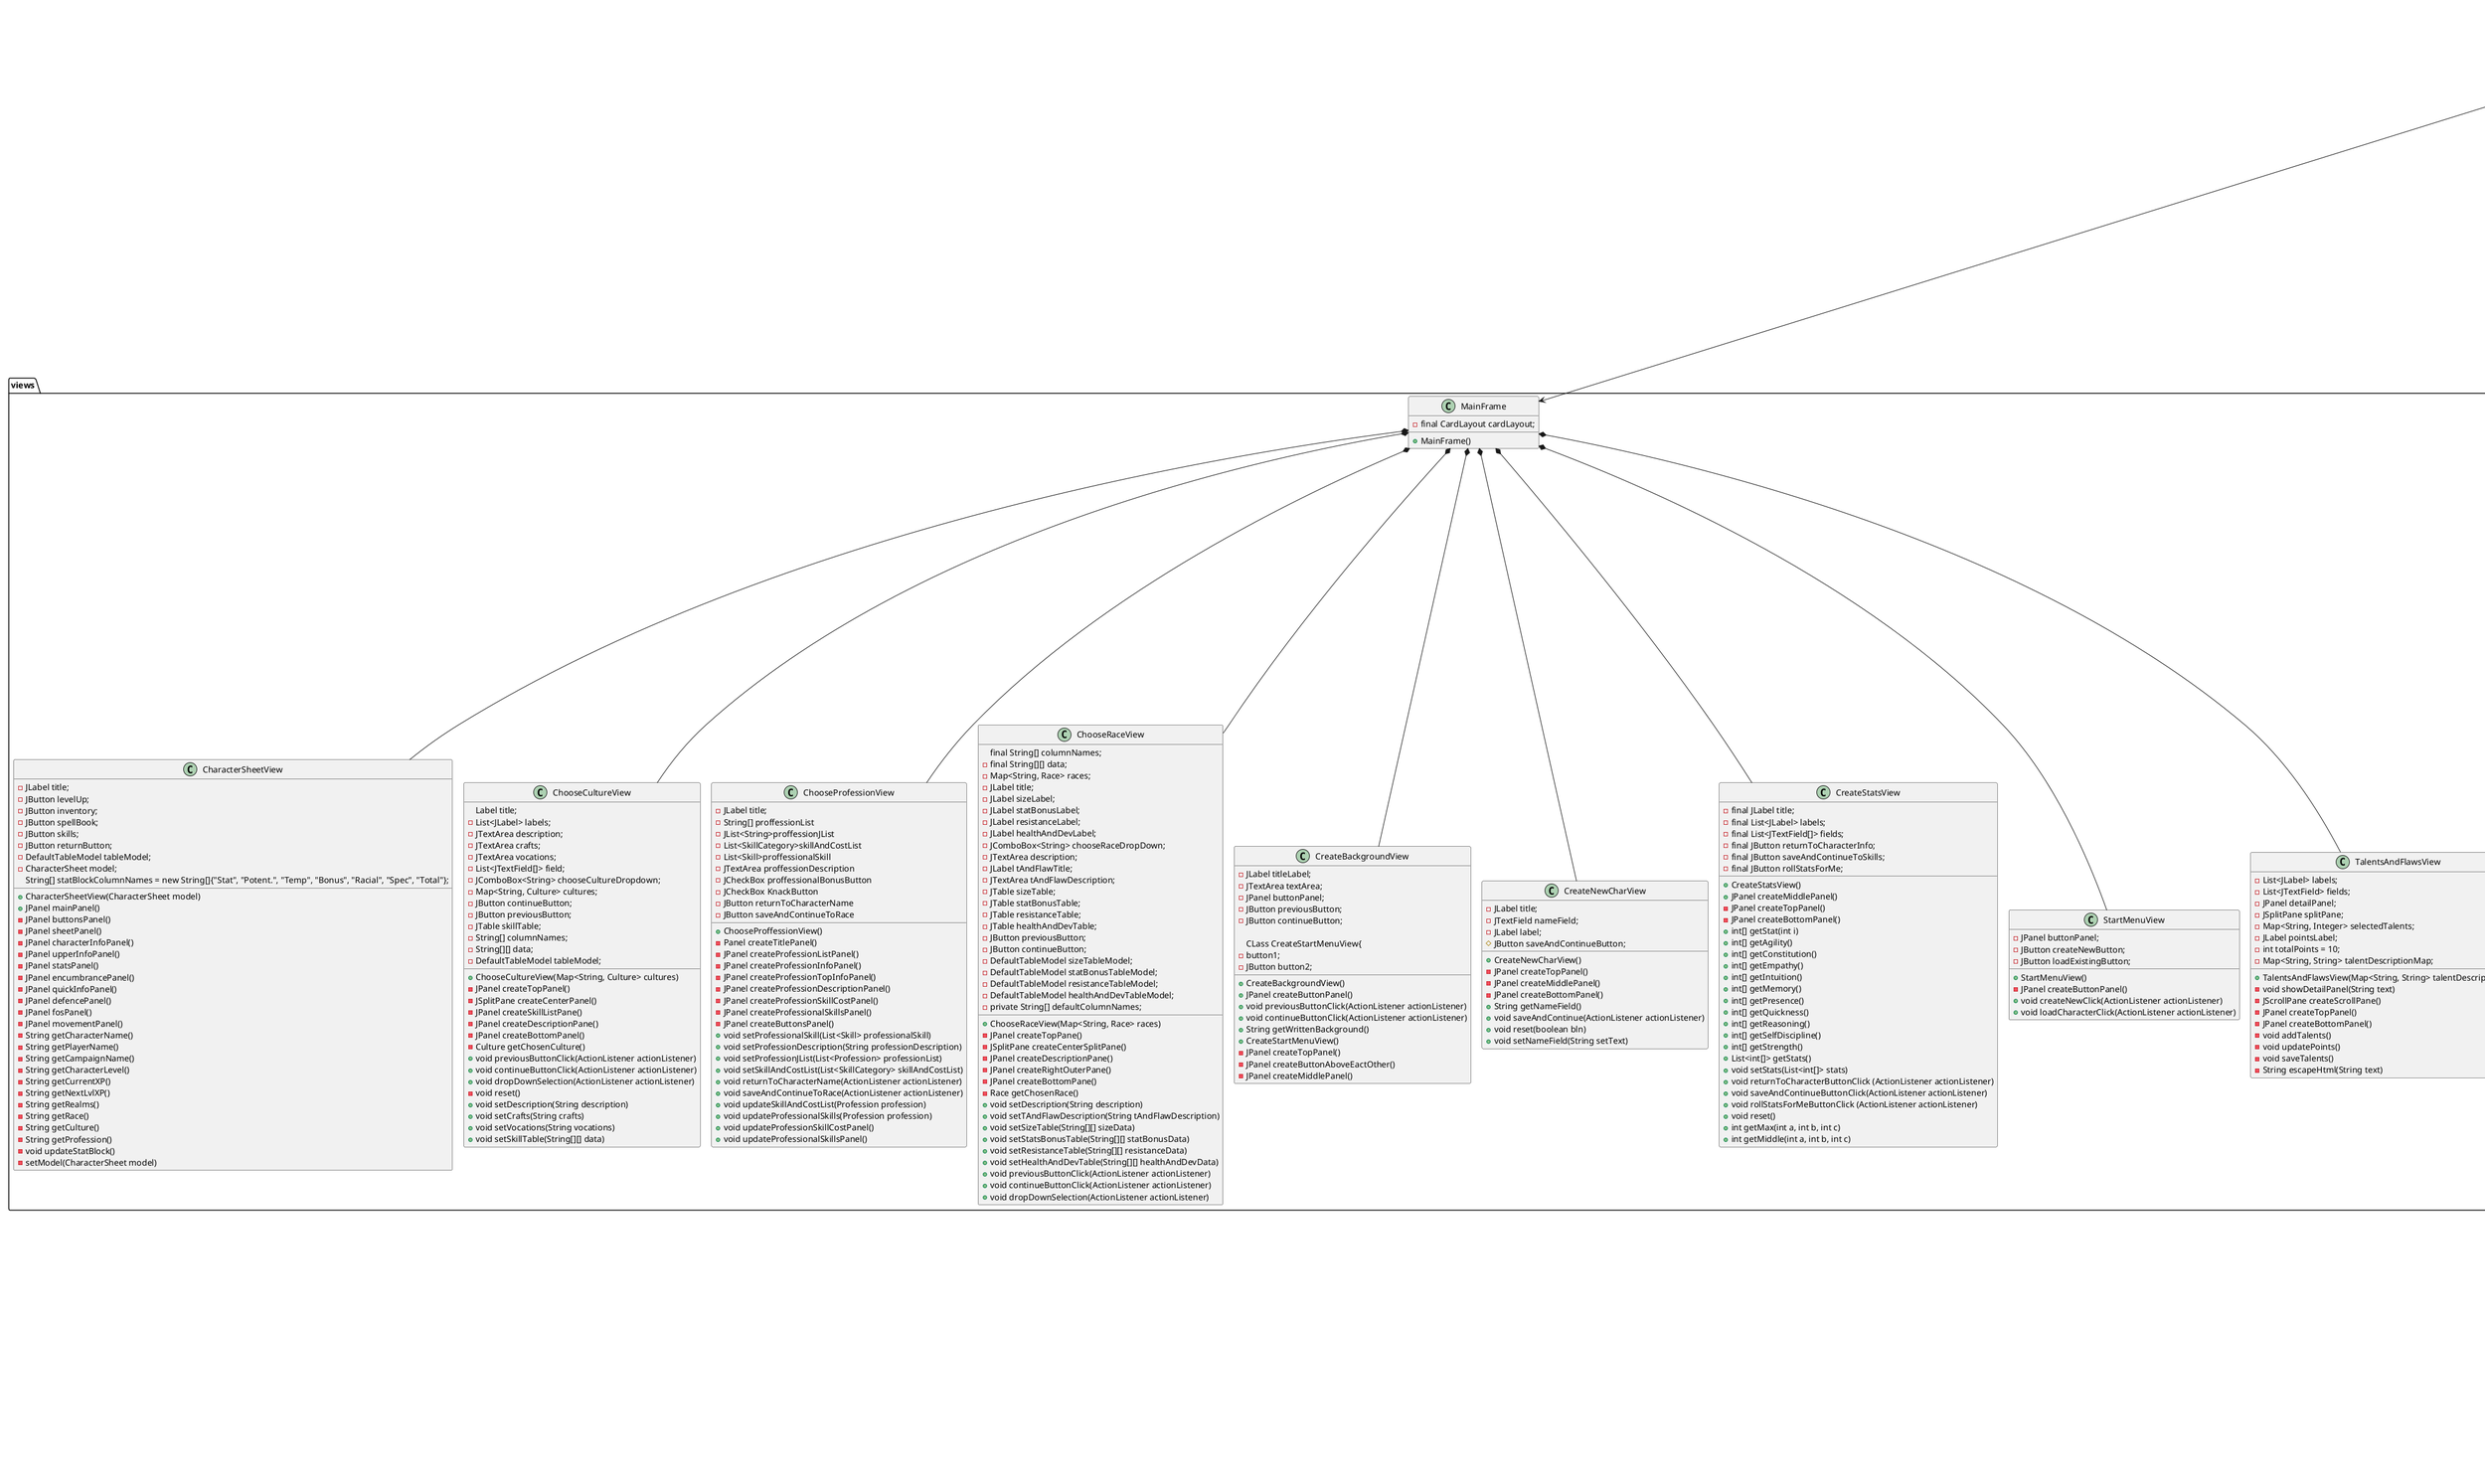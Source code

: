 @startuml
'https://plantuml.com/class-diagram
!pragma layout smetana


Class Main{
+static void main(String[] args)
}

package controllers{
    Class CharacterSheetController{
        -CreateStatsView view;
        +CharacterSheetController(CreateStatsView view)

    }

    Class ChooseCultureController{
       -final ChooseCultureView view;
        -final CharacterSheet model;
       + ChooseCultureController(ChooseCultureView view, CharacterSheet model)
       -boolean validate()
       -void saveDataToModel(Culture culture)
       -boolean validateAndSave()
    }

    Class ChooseRaceController{
   - final ChooseRaceView view;
    -final CharacterSheet model;
    +ChooseRaceController(ChooseRaceView view, CharacterSheet model)
    -boolean validate()
    - void saveDataToModel(Race race)
    +boolean validateAndSave()

    }

    Class CreateBackgroundController{
    - final CreateBackgroundView view;
    - final CharacterSheet model
    +CreateBackgroundController(CreateBackgroundView view,CharacterSheet model)
    -boolean validate()
    -void saveDataToModel
    -boolean validateAndSave()

    }

    Class ChooseProfessionController{
        -final CharacterSheet model;
        -ChooseProfessionView view;
        +ChooseProfessionController(CharacterSheet model, ChooseProfessionView view)
        -boolean validate(Profession profession)
        -void saveDataToModel(Profession profession)
    }
    Class CreateNewCharController{
        -CreateNewCharView view;
        -final CharacterSheet model;
        +CreateNewCharController(CreateNewCharView view, CharacterSheet model)
        +boolean validate(String name)
        +void saveDataToModel(String name)
        +boolean validateAndSave()
    }
    Class CreateStatsController{
         CharacterSheet model;
         CreateStatsView view;
         +CreateStatsController(CharacterSheet model, CreateStatsView view)
         -boolean validate(String input)
         -void saveDataToModel(String data)
         +boolean validateAndSave()
         -int[] generateStat()
         -List<int[]> generateStats()
    }
    Class TalentsAndFlawsController{
        -final CharacterSheet model;
        -final TalentsAndFlawsView view;
        -final Rules rules;
        +TalentsAndFlawsController(CharacterSheet model, TalentsAndFlawsView view)
    }

}


package views{
    Class MainFrame{
        -final CardLayout cardLayout;
        +MainFrame()
    }
    Class CharacterSheetView{
    -JLabel title;
    - JButton levelUp;
    -JButton inventory;
    -JButton spellBook;
    -JButton skills;
    -JButton returnButton;
    - DefaultTableModel tableModel;
    -CharacterSheet model;
    String[] statBlockColumnNames = new String[]{"Stat", "Potent.", "Temp", "Bonus", "Racial", "Spec", "Total"};
    +CharacterSheetView(CharacterSheet model)
    +JPanel mainPanel()
    -JPanel buttonsPanel()
    -JPanel sheetPanel()
    -JPanel characterInfoPanel()
    -JPanel upperInfoPanel()
    -JPanel statsPanel()
    -JPanel encumbrancePanel()
    -JPanel quickInfoPanel()
    -JPanel defencePanel()
    -JPanel fosPanel()
    -JPanel movementPanel()
    -String getCharacterName()
    -String getPlayerName()
    -String getCampaignName()
    -String getCharacterLevel()
    -String getCurrentXP()
    -String getNextLvlXP()
    -String getRealms()
    -String getRace()
    -String getCulture()
    -String getProfession()
    -void updateStatBlock()
    -setModel(CharacterSheet model)

    }
    Class ChooseCultureView{
    Label title;
          - List<JLabel> labels;
         -JTextArea description;
         -JTextArea crafts;
        -JTextArea vocations;
        -List<JTextField[]> field;
         -JComboBox<String> chooseCultureDropdown;
        -Map<String, Culture> cultures;
        -JButton continueButton;
        -JButton previousButton;
        -JTable skillTable;
        -String[] columnNames;
        -String[][] data;
       - DefaultTableModel tableModel;
       +ChooseCultureView(Map<String, Culture> cultures)
       -JPanel createTopPanel()
       -JSplitPane createCenterPanel()
       -JPanel createSkillListPane()
       -JPanel createDescriptionPane()
       -JPanel createBottomPanel()
       -Culture getChosenCulture()
       +void previousButtonClick(ActionListener actionListener)
       +void continueButtonClick(ActionListener actionListener)
       +void dropDownSelection(ActionListener actionListener)
       -void reset()
       +void setDescription(String description)
       +void setCrafts(String crafts)
       +void setVocations(String vocations)
       +void setSkillTable(String[][] data)


    }
    Class ChooseProfessionView{
        -JLabel title;
        -String[] proffessionList
        -JList<String>proffessionJList
        -List<SkillCategory>skillAndCostList
        -List<Skill>proffessionalSkill
        -JTextArea proffessionDescription
        -JCheckBox proffessionalBonusButton
        -JCheckBox KnackButton
        -JButton returnToCharacterName
        -JButton saveAndContinueToRace
        +ChooseProffessionView()
        -Panel createTitlePanel()
        -JPanel createProfessionListPanel()
        -JPanel createProfessionInfoPanel()
        -JPanel createProfessionTopInfoPanel()
        -JPanel createProfessionDescriptionPanel()
        -JPanel createProfessionSkillCostPanel()
        -JPanel createProfessionalSkillsPanel()
        -JPanel createButtonsPanel()
        +void setProfessionalSkill(List<Skill> professionalSkill)
        +void setProfessionDescription(String professionDescription)
        +void setProfessionJList(List<Profession> professionList)
        +void setSkillAndCostList(List<SkillCategory> skillAndCostList)
        +void returnToCharacterName(ActionListener actionListener)
        +void saveAndContinueToRace(ActionListener actionListener)
        +void updateSkillAndCostList(Profession profession)
        +void updateProfessionalSkills(Profession profession)
        +void updateProfessionSkillCostPanel()
        +void updateProfessionalSkillsPanel()
        }
    Class ChooseRaceView{
    final String[] columnNames;
        - final String[][] data;
        - Map<String, Race> races;
        - JLabel title;
        - JLabel sizeLabel;
        - JLabel statBonusLabel;
        - JLabel resistanceLabel;
        - JLabel healthAndDevLabel;
        - JComboBox<String> chooseRaceDropDown;
        - JTextArea description;
        - JLabel tAndFlawTitle;
        - JTextArea tAndFlawDescription;
        - JTable sizeTable;
        - JTable statBonusTable;
        - JTable resistanceTable;
        - JTable healthAndDevTable;
        - JButton previousButton;
        - JButton continueButton;
        -DefaultTableModel sizeTableModel;
        -DefaultTableModel statBonusTableModel;
        -DefaultTableModel resistanceTableModel;
        -DefaultTableModel healthAndDevTableModel;
        -private String[] defaultColumnNames;
        +ChooseRaceView(Map<String, Race> races)
        -JPanel createTopPane()
        -JSplitPane createCenterSplitPane()
        -JPanel createDescriptionPane()
        -JPanel createRightOuterPane()
        -JPanel createBottomPane()
        -Race getChosenRace()
        + void setDescription(String description)
        +void setTAndFlawDescription(String tAndFlawDescription)
        +void setSizeTable(String[][] sizeData)
        +void setStatsBonusTable(String[][] statBonusData)
        +void setResistanceTable(String[][] resistanceData)
        +void setHealthAndDevTable(String[][] healthAndDevData)
        + void previousButtonClick(ActionListener actionListener)
        +void continueButtonClick(ActionListener actionListener)
        +void dropDownSelection(ActionListener actionListener)
    }
    Class CreateBackgroundView{
        - JLabel titleLabel;
        -JTextArea textArea;
        - JPanel buttonPanel;
        - JButton previousButton;
        - JButton continueButton;
        +CreateBackgroundView()
        +JPanel createButtonPanel()
        +void previousButtonClick(ActionListener actionListener)
        +void continueButtonClick(ActionListener actionListener)
        +String getWrittenBackground()

     CLass CreateStartMenuView{
     -button1;
     -JButton button2;
     +CreateStartMenuView()
     -JPanel createTopPanel()
     -JPanel createButtonAboveEactOther()
     -JPanel createMiddlePanel()




    }
    Class CreateNewCharView{
        -JLabel title;
        -JTextField nameField;
        -JLabel label;
        #JButton saveAndContinueButton;
        +CreateNewCharView()
        -JPanel createTopPanel()
        -JPanel createMiddlePanel()
        -JPanel createBottomPanel()
        +String getNameField()
        +void saveAndContinue(ActionListener actionListener)
        +void reset(boolean bln)
        +void setNameField(String setText)
    }
    Class CreateStatsView{
        -final JLabel title;
        -final List<JLabel> labels;
        -final List<JTextField[]> fields;
        -final JButton returnToCharacterInfo;
        -final JButton saveAndContinueToSkills;
        -final JButton rollStatsForMe;
        +CreateStatsView()
        +JPanel createMiddlePanel()
        -JPanel createTopPanel()
        -JPanel createBottomPanel()
        +int[] getStat(int i)
        +int[] getAgility()
        +int[] getConstitution()
        +int[] getEmpathy()
        +int[] getIntuition()
        +int[] getMemory()
        +int[] getPresence()
        +int[] getQuickness()
        +int[] getReasoning()
        +int[] getSelfDiscipline()
        +int[] getStrength()
        +List<int[]> getStats()
        +void setStats(List<int[]> stats)
        +void returnToCharacterButtonClick (ActionListener actionListener)
        + void saveAndContinueButtonClick(ActionListener actionListener)
        +void rollStatsForMeButtonClick (ActionListener actionListener)
        + void reset()
        +int getMax(int a, int b, int c)
        + int getMiddle(int a, int b, int c)
    }
    Class StartMenuView{
   - JPanel buttonPanel;
   - JButton createNewButton;
   - JButton loadExistingButton;
   +StartMenuView()
   -JPanel createButtonPanel()
   +void createNewClick(ActionListener actionListener)
   +void loadCharacterClick(ActionListener actionListener)


    }
    Class TalentsAndFlawsView{
    -List<JLabel> labels;
    -List<JTextField> fields;
    -JPanel detailPanel;
    -JSplitPane splitPane;
    -Map<String, Integer> selectedTalents;
    -JLabel pointsLabel;
    -int totalPoints = 10;
    -Map<String, String> talentDescriptionMap;
    +TalentsAndFlawsView(Map<String, String> talentDescriptionMap)
    -void showDetailPanel(String text)
    -JScrollPane createScrollPane()
    -JPanel createTopPanel()
    -JPanel createBottomPanel()
    -void addTalents()
    -void updatePoints()
    -void saveTalents()
    -String escapeHtml(String text)
    }
}
MainFrame *-- StartMenuView
MainFrame *-- CreateNewCharView
MainFrame *-- ChooseProfessionView
MainFrame *-- ChooseRaceView
MainFrame *-- ChooseCultureView
MainFrame *-- TalentsAndFlawsView
MainFrame *-- CreateStatsView
MainFrame *-- CreateBackgroundView
MainFrame *-- CharacterSheetView

package models{
    Class Rules{
        +static Map<String, SkillCategory> getEmptySkillList()
        +static Map<String, String> getTalentsAndFlaws()
    }
    Class CharacterSheet{
        - int level;
        - int xp
        - String name
        - String background;
        # Culture culture;
        # Race race;
        # Profession profession;
        # PrimaryStats stats;
        # Defense defense;
        # ManeuversMovementAndEncumbrance MME;
        # Inventory inventory;
        # Map SkillList <String, Skill>;
        # Map SpellList <String, Spell>;
        # Set <TalentsAndFlaws> TalentsAndFlaws;
        +CharacterSheet()
        +String getName()
        +void setName()
        +void setStat(String statName,int[]values)
        +void setStats(List<int[]>liste)
        +String getBackground()
        +void setBackground(String background)
        +Culture getCulture()
        +void setCulture(Culture culture)
        +Defense getDefense()
        +void setDefense(Defense defense)
        +Inventory getInventory()
        +void setInventory(Inventory inventory)
        +int getLevel()
        +void setLevel(int level)
        +ManeuversMovementAndEncumbrance getMME()
        +void setMME(ManeuversMovementAndEncumbrance MME)
        +Profession getProfession()
        +void setProfession(Profession profession)
        +Race getRace()
        +void setRace(Race race)
        +Map<String, SkillCategory> getSkillList()
        +void setSkillList(Map<String, SkillCategory> skillList)
        +Map<String, Spell> getSpellList()
        +void setSpellList(Map<String, Spell> spellList)
        +PrimaryStats getStats()
        + void setStats(PrimaryStats stats)
        +Set<TalentsAndFlaws> getTalentsAndFLaws()
        +void setTalentsAndFLaws(Set<TalentsAndFlaws> talentsAndFLaws)
        +int getXp()
        +void setXp(int xp)
        +Stat getStat(String statName)
       }
    Class Skill{
        -String name;
        -int firstCost;
        -int secondCost;
        +Skill()
        +String getName()
        +void setName(String name)
        -boolean proffesionalSkill
        -String name
        -String specialization
        -int cultureRanks
        -String stats
        -int statBonus
        -int totalRanks
        -int rankBonus
        -int proffesionalBonus
        -int knack
        -int totalBonus
        -boolean firstRankBought
        -boolean secondRankBought
    }
    Class SkillCategory{
        #String name
        #String[] stats
        #int DPCostFirst
        #int DPCostSecond
        #Map<String,Skill> skillList
        +SkillCategory(String name)
        +SkillCategory(String name,String[] stats)
        +SkillCategory(String name,String[]stats,int DPCostFirst,int DPCostSecond, Map<String,Skill> skillList)
        +String getName()
        +String[] getStats()
        +int getDPcostFirst()
        +int getDPcostSedond()
        +Map<String, Skill> getSkills()
        +void addSkill()
    }
    Class Spell{
        -list<String>category<>
        -boolean proffesionalSkill
        -String name
        -String specialization
        -int cultureRanks
        -String stats
        -int statBonus
        -int totalRanks
        -int rankBonus
        -int proffesionalBonus
        -int knack
        -int totalBonus
        -boolean firstRankBought
        -boolean secondRankBought
    }
    Class SpellCategory{
        #String name
        #String stats
        #int statBonus
        #int DPCostFirst
        #int DPCostSecond
        Map<String, Spell> spellList
        +SpellCategory(String name)
        +SpellCategory(String name, String[] stats, int DPCostFirst, int DPCostSecond, Map<String, Spell> spellList)
        +String getName()
        +String[] getStats()
        +int getDPCostFirst()
        +int getDPCostSecond()
        +Map<String, Spell> getSkills()
        +void addSpell()
    }
    Class MME{
        # Map<String,Pace> paces
        # Map<String,double> featsOfStrength
        # String size
        # double wtAllowance
        # double carried
        # double encPenalty
        # double maxPace
        # double totalManeuverPenalty
        # double bmr
        # int initiative
        # int hitPoints
        # int endurance
        # int power
    }
    Class PrimaryStats{
         # Stat agility;
         # Stat constitution;
         # Stat empathy;
         # Stat intuition;
         # Stat memory;
         # Stat presence;
         # Stat quickness;
         # Stat reasoning;
         # Stat selfDiscipline;
         # Stat strength;
         +PrimaryStats()
         +void setStat(String statNavn, int[] values)
         +void setStats(List<int[]> stats)
         +Stat getStat(String statName)
    }
    Class Defense{}
    Class Race{
        - String race
        - int bonusDps;
        - int agility;
        - int constitution;
        - int empathy;
        - int intuition;
        - int memory;
        - int presence;
        - int quickness;
        - int reasoning;
        - int selfDisc;
        - int strength;
        - int channeling;
        - int essence;
        - int mentalism;
        - int physical;
        - int endurance;
        - int baseHits;
        - int recoveryMult;
        + getBonusDps();
        + getAgility();
        + getConstitution();
        + getEmpathy();
        + getIntuition();
        + getMemory();
        + getPresence();
        + getQuickness();
        + getReasoning();
        + getSelfDisc();
        + getStrength();
        + getChanneling();
        + getEssence();
        + getMentalism();
        + getPhysical();
        + getEndurance();
        + getBaseHits();
        + getRecoveryMult();
        + getRaceBonus(String statName);
    }
    Class Culture{
        - String cultureName
        - Map <String, Integer> skillMap;
        +Culture(String cultureName, Map<String, Integer> skillMap)
        +String getCultureName()
        + Map<String, Integer> getSkillMap()
        + getSkillMap();
    }
    Class Profession{
        #String name;
        #String description;
        #Map<String, List<Integer>> professionSkillCost;
        #List<String> availableRealms;
        #List<Skill> availableProfessionalSkillList;
        #Map<String, List<Spell>> professionSpell;
        #List<Skill> chosenProfessionalSkills;
        #List<Skill> chosenKnacks;
        #protected List<Skill> chosenRealms;
        +Profession()
        + Map<String, List<Integer>> getSkillCost()
        +List<Skill> getProfessionalSkill()
        +Map<String, List<Integer>> getProfessionSkillCost()
        +List<String> getAvailableRealms()
        +Map<String, List<Spell>> getSpellList()
        +String getName()
        +String getDescription()
        +List<Skill> getChosenProfessionalSkills()
        +List<Skill> getChosenKnacks()
        +List<Skill> getChosenRealms()
    }
    Class TalentsAndFlaws{
        -String name;
        -String description;
        +TalentsAndFlaws()
        +TalentsAndFlaws(String name, String description)
        +String getName()
        +String getDescription()
        +void setName(String name)
        +void setDescription(String description)
    }
    Class Stat{
        - String name
        - int potentional
        - int temp
        + Stat(String name)
        # int bonus()
        # int racial()
        # int special()
        # int getTotal()
        #int getRaceBonus()
        +void setStat(int[] stat)
        + int getPotentional()
        + getTemp()
    }
}

CharacterSheet *-- PrimaryStats
PrimaryStats *-- Stat
CharacterSheet *-- MME
CharacterSheet *-- Defense
CharacterSheet *-- TalentsAndFlaws
CharacterSheet *-- SkillCategory
SkillCategory *-- Skill
CharacterSheet *-- SpellCategory
SpellCategory *-- Spell
CharacterSheet *-- Race
CharacterSheet *-- Culture
CharacterSheet *-- Profession

Main *-- CharacterSheet
Main --> MainFrame
@enduml

implements ..|>
extends <|-- (is-a)
composition *-- (must-have)
Aggregation o-- (can-have)
Associering <--
